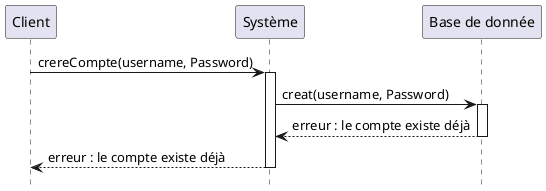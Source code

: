 @startuml
Participant "Client" as C
Participant "Système" as S
Participant "Base de donnée" as B
hide footbox

C -> S : crereCompte(username, Password)
activate S

S -> B : creat(username, Password)
activate B

B --> S : erreur : le compte existe déjà
deactivate B

S --> C : erreur : le compte existe déjà
deactivate S
@enduml